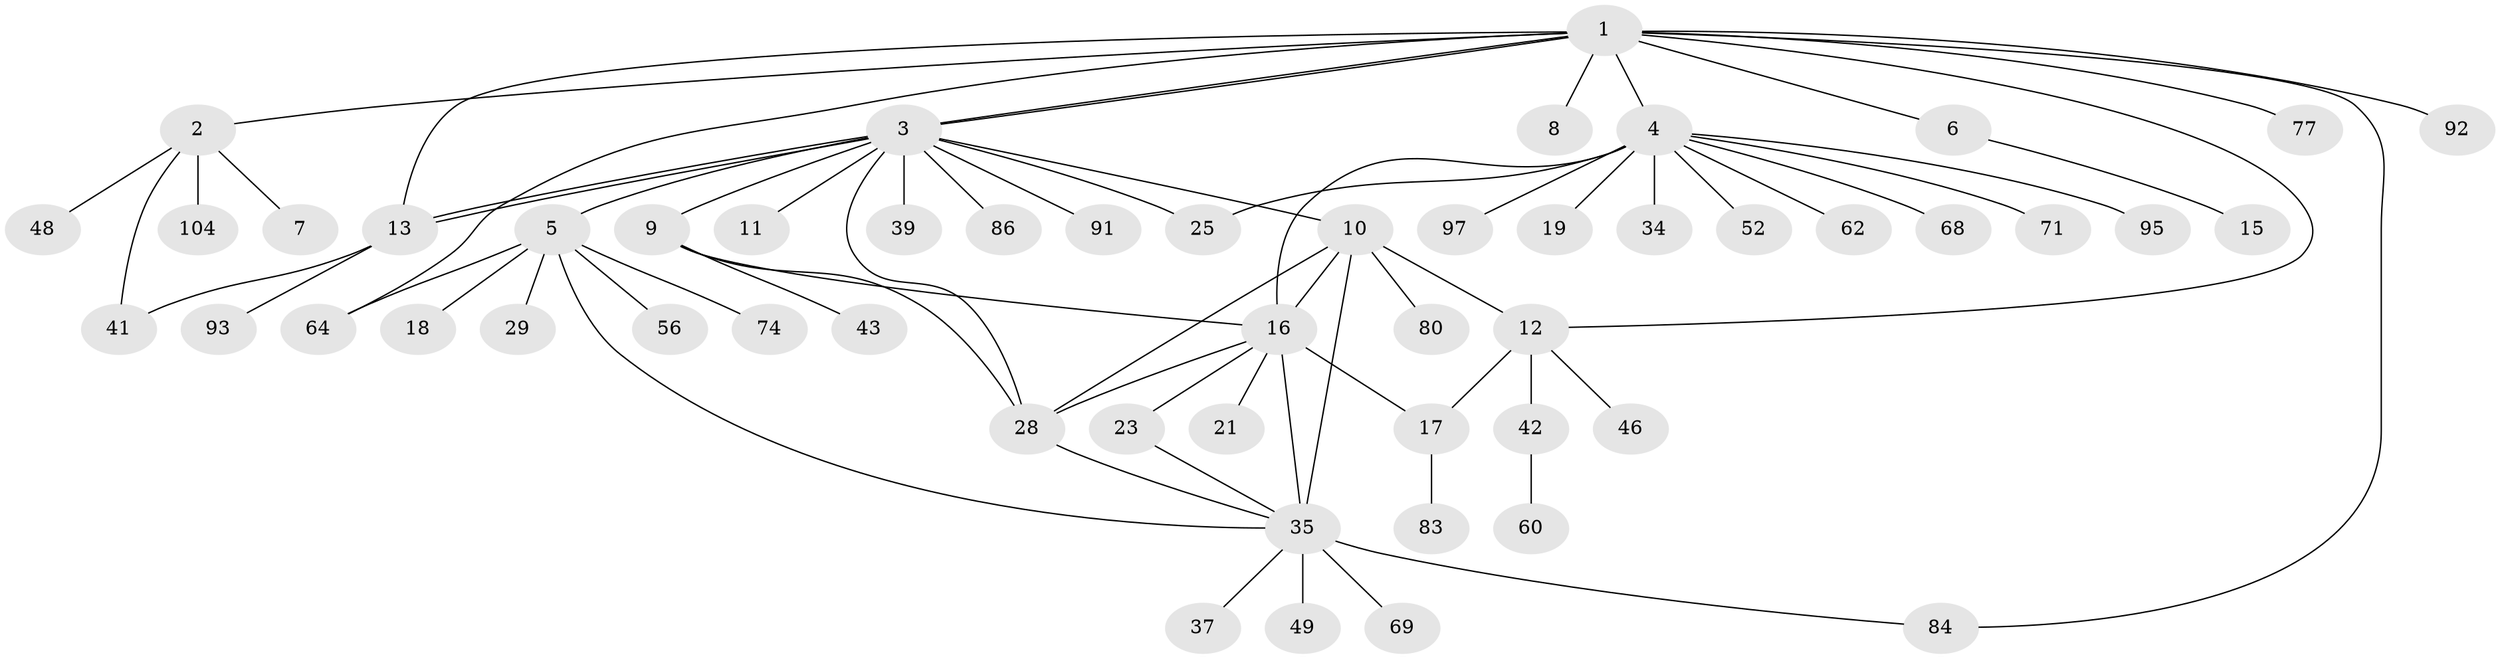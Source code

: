 // original degree distribution, {12: 0.018867924528301886, 5: 0.02830188679245283, 17: 0.009433962264150943, 7: 0.009433962264150943, 2: 0.18867924528301888, 1: 0.5754716981132075, 9: 0.018867924528301886, 4: 0.03773584905660377, 6: 0.009433962264150943, 3: 0.07547169811320754, 10: 0.009433962264150943, 8: 0.018867924528301886}
// Generated by graph-tools (version 1.1) at 2025/14/03/09/25 04:14:36]
// undirected, 53 vertices, 70 edges
graph export_dot {
graph [start="1"]
  node [color=gray90,style=filled];
  1 [super="+53"];
  2;
  3 [super="+20+30+22+40+72"];
  4;
  5;
  6;
  7;
  8;
  9 [super="+14"];
  10 [super="+38+55"];
  11;
  12 [super="+51+44"];
  13 [super="+32+27"];
  15 [super="+57"];
  16 [super="+24+33"];
  17 [super="+26"];
  18;
  19;
  21;
  23 [super="+103"];
  25 [super="+102"];
  28 [super="+59+76+31"];
  29;
  34;
  35 [super="+36+61"];
  37;
  39;
  41;
  42;
  43 [super="+98+58"];
  46;
  48 [super="+96"];
  49;
  52;
  56;
  60;
  62 [super="+82"];
  64 [super="+85+65"];
  68;
  69;
  71 [super="+73"];
  74;
  77;
  80;
  83;
  84;
  86;
  91;
  92;
  93;
  95;
  97;
  104;
  1 -- 2;
  1 -- 3;
  1 -- 3;
  1 -- 4;
  1 -- 6;
  1 -- 8;
  1 -- 12;
  1 -- 77;
  1 -- 84;
  1 -- 92;
  1 -- 64;
  1 -- 13;
  2 -- 7;
  2 -- 41;
  2 -- 48;
  2 -- 104;
  3 -- 5;
  3 -- 9;
  3 -- 10;
  3 -- 11;
  3 -- 13;
  3 -- 13;
  3 -- 86;
  3 -- 91;
  3 -- 28;
  3 -- 25;
  3 -- 39;
  4 -- 19;
  4 -- 25;
  4 -- 34;
  4 -- 52;
  4 -- 62;
  4 -- 68;
  4 -- 71;
  4 -- 95;
  4 -- 97;
  4 -- 16 [weight=2];
  5 -- 18;
  5 -- 29;
  5 -- 56;
  5 -- 64;
  5 -- 74;
  5 -- 35;
  6 -- 15;
  9 -- 16;
  9 -- 43;
  9 -- 28;
  10 -- 16 [weight=2];
  10 -- 35;
  10 -- 80;
  10 -- 28;
  10 -- 12;
  12 -- 17;
  12 -- 42;
  12 -- 46;
  13 -- 93;
  13 -- 41;
  16 -- 21;
  16 -- 23;
  16 -- 28;
  16 -- 35 [weight=2];
  16 -- 17;
  17 -- 83;
  23 -- 35;
  28 -- 35;
  35 -- 37;
  35 -- 69;
  35 -- 49;
  35 -- 84;
  42 -- 60;
}
